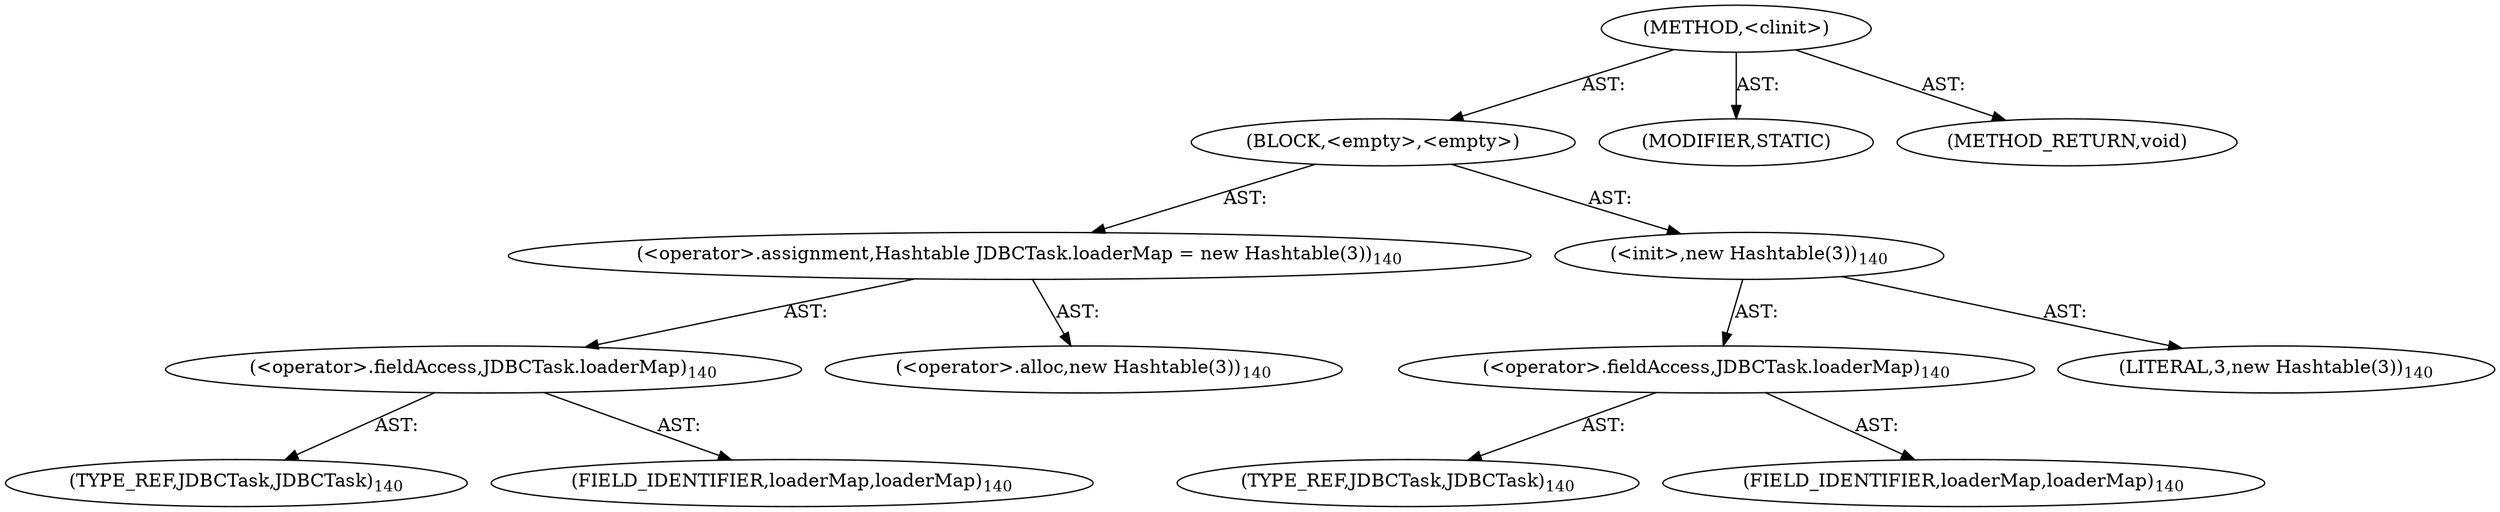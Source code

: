 digraph "&lt;clinit&gt;" {  
"111669149721" [label = <(METHOD,&lt;clinit&gt;)> ]
"25769803837" [label = <(BLOCK,&lt;empty&gt;,&lt;empty&gt;)> ]
"30064771309" [label = <(&lt;operator&gt;.assignment,Hashtable JDBCTask.loaderMap = new Hashtable(3))<SUB>140</SUB>> ]
"30064771310" [label = <(&lt;operator&gt;.fieldAccess,JDBCTask.loaderMap)<SUB>140</SUB>> ]
"180388626438" [label = <(TYPE_REF,JDBCTask,JDBCTask)<SUB>140</SUB>> ]
"55834574926" [label = <(FIELD_IDENTIFIER,loaderMap,loaderMap)<SUB>140</SUB>> ]
"30064771311" [label = <(&lt;operator&gt;.alloc,new Hashtable(3))<SUB>140</SUB>> ]
"30064771312" [label = <(&lt;init&gt;,new Hashtable(3))<SUB>140</SUB>> ]
"30064771313" [label = <(&lt;operator&gt;.fieldAccess,JDBCTask.loaderMap)<SUB>140</SUB>> ]
"180388626439" [label = <(TYPE_REF,JDBCTask,JDBCTask)<SUB>140</SUB>> ]
"55834574927" [label = <(FIELD_IDENTIFIER,loaderMap,loaderMap)<SUB>140</SUB>> ]
"90194313273" [label = <(LITERAL,3,new Hashtable(3))<SUB>140</SUB>> ]
"133143986239" [label = <(MODIFIER,STATIC)> ]
"128849018905" [label = <(METHOD_RETURN,void)> ]
  "111669149721" -> "25769803837"  [ label = "AST: "] 
  "111669149721" -> "133143986239"  [ label = "AST: "] 
  "111669149721" -> "128849018905"  [ label = "AST: "] 
  "25769803837" -> "30064771309"  [ label = "AST: "] 
  "25769803837" -> "30064771312"  [ label = "AST: "] 
  "30064771309" -> "30064771310"  [ label = "AST: "] 
  "30064771309" -> "30064771311"  [ label = "AST: "] 
  "30064771310" -> "180388626438"  [ label = "AST: "] 
  "30064771310" -> "55834574926"  [ label = "AST: "] 
  "30064771312" -> "30064771313"  [ label = "AST: "] 
  "30064771312" -> "90194313273"  [ label = "AST: "] 
  "30064771313" -> "180388626439"  [ label = "AST: "] 
  "30064771313" -> "55834574927"  [ label = "AST: "] 
}
